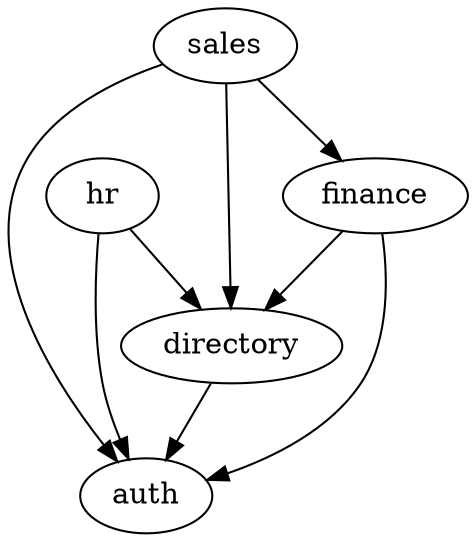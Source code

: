 digraph G {
	auth;
	hr;
	hr -> auth;
	hr -> directory;
	directory;
	directory -> auth;
	finance;
	finance -> auth;
	finance -> directory;
	sales;
	sales -> auth;
	sales -> directory;
	sales -> finance;
}
